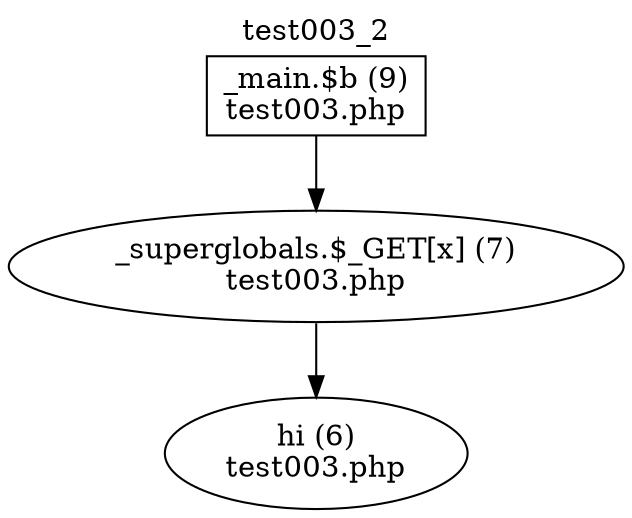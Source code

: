digraph cfg {
  label="test003_2";
  labelloc=t;
  n1 [shape=box, label="_main.$b (9)\ntest003.php"];
  n2 [shape=ellipse, label="_superglobals.$_GET[x] (7)\ntest003.php"];
  n3 [shape=ellipse, label="hi (6)\ntest003.php"];
  n1 -> n2;
  n2 -> n3;
}
